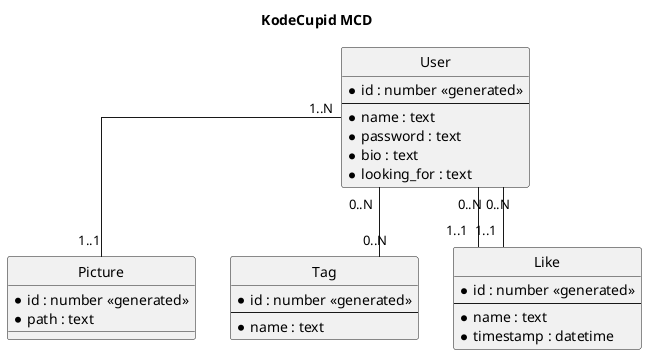 @startuml MCD KodeCupid

title "KodeCupid MCD"

skinparam linetype ortho

hide circle

entity "User" as u {
    *id : number <<generated>>
    --
    *name : text
    *password : text
    *bio : text
    *looking_for : text
}

entity "Picture" as p {
    *id : number <<generated>>
    *path : text
}

entity "Tag" as t {
    *id : number <<generated>>
    --
    *name : text
}

entity "Like" as l {
    *id : number <<generated>>
    --
    *name : text
    *timestamp : datetime
}

u "0..N" -- "0..N" t
u "1..N" -- "1..1" p
u "0..N" -- "1..1" l
u "0..N" -- "1..1" l

@enduml

